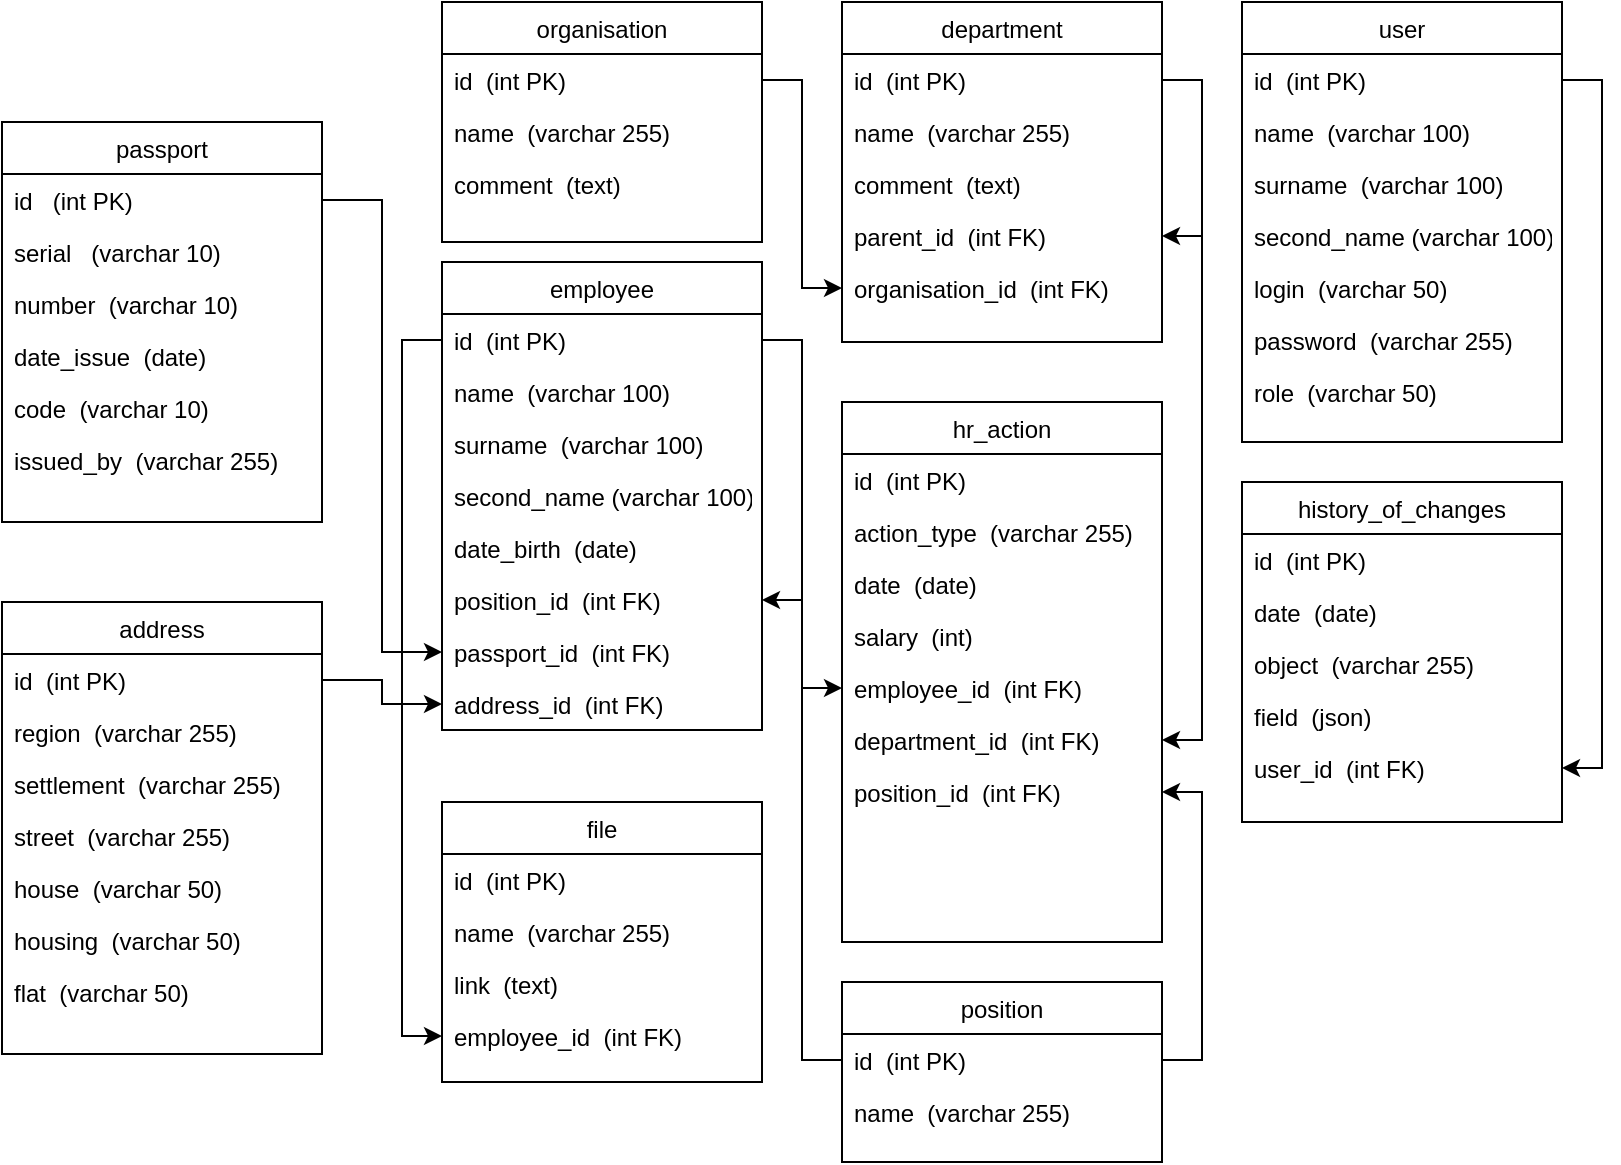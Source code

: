 <mxfile version="24.7.17">
  <diagram id="C5RBs43oDa-KdzZeNtuy" name="Page-1">
    <mxGraphModel dx="1434" dy="844" grid="1" gridSize="10" guides="1" tooltips="1" connect="1" arrows="1" fold="1" page="1" pageScale="1" pageWidth="827" pageHeight="1169" math="0" shadow="0">
      <root>
        <mxCell id="WIyWlLk6GJQsqaUBKTNV-0" />
        <mxCell id="WIyWlLk6GJQsqaUBKTNV-1" parent="WIyWlLk6GJQsqaUBKTNV-0" />
        <mxCell id="zkfFHV4jXpPFQw0GAbJ--17" value="organisation" style="swimlane;fontStyle=0;align=center;verticalAlign=top;childLayout=stackLayout;horizontal=1;startSize=26;horizontalStack=0;resizeParent=1;resizeLast=0;collapsible=1;marginBottom=0;rounded=0;shadow=0;strokeWidth=1;" parent="WIyWlLk6GJQsqaUBKTNV-1" vertex="1">
          <mxGeometry x="280" y="80" width="160" height="120" as="geometry">
            <mxRectangle x="550" y="140" width="160" height="26" as="alternateBounds" />
          </mxGeometry>
        </mxCell>
        <mxCell id="zkfFHV4jXpPFQw0GAbJ--18" value="id  (int PK)" style="text;align=left;verticalAlign=top;spacingLeft=4;spacingRight=4;overflow=hidden;rotatable=0;points=[[0,0.5],[1,0.5]];portConstraint=eastwest;" parent="zkfFHV4jXpPFQw0GAbJ--17" vertex="1">
          <mxGeometry y="26" width="160" height="26" as="geometry" />
        </mxCell>
        <mxCell id="zkfFHV4jXpPFQw0GAbJ--19" value="name  (varchar 255)" style="text;align=left;verticalAlign=top;spacingLeft=4;spacingRight=4;overflow=hidden;rotatable=0;points=[[0,0.5],[1,0.5]];portConstraint=eastwest;rounded=0;shadow=0;html=0;" parent="zkfFHV4jXpPFQw0GAbJ--17" vertex="1">
          <mxGeometry y="52" width="160" height="26" as="geometry" />
        </mxCell>
        <mxCell id="zkfFHV4jXpPFQw0GAbJ--20" value="comment  (text)" style="text;align=left;verticalAlign=top;spacingLeft=4;spacingRight=4;overflow=hidden;rotatable=0;points=[[0,0.5],[1,0.5]];portConstraint=eastwest;rounded=0;shadow=0;html=0;" parent="zkfFHV4jXpPFQw0GAbJ--17" vertex="1">
          <mxGeometry y="78" width="160" height="26" as="geometry" />
        </mxCell>
        <mxCell id="YECoqb0zswU3pzLEYnco-3" value="department" style="swimlane;fontStyle=0;align=center;verticalAlign=top;childLayout=stackLayout;horizontal=1;startSize=26;horizontalStack=0;resizeParent=1;resizeLast=0;collapsible=1;marginBottom=0;rounded=0;shadow=0;strokeWidth=1;" parent="WIyWlLk6GJQsqaUBKTNV-1" vertex="1">
          <mxGeometry x="480" y="80" width="160" height="170" as="geometry">
            <mxRectangle x="550" y="140" width="160" height="26" as="alternateBounds" />
          </mxGeometry>
        </mxCell>
        <mxCell id="Ccd_4ay49C1qQ5F7txYR-0" style="edgeStyle=orthogonalEdgeStyle;rounded=0;orthogonalLoop=1;jettySize=auto;html=1;exitX=1;exitY=0.5;exitDx=0;exitDy=0;" parent="YECoqb0zswU3pzLEYnco-3" source="YECoqb0zswU3pzLEYnco-4" target="YECoqb0zswU3pzLEYnco-7" edge="1">
          <mxGeometry relative="1" as="geometry" />
        </mxCell>
        <mxCell id="YECoqb0zswU3pzLEYnco-4" value="id  (int PK)" style="text;align=left;verticalAlign=top;spacingLeft=4;spacingRight=4;overflow=hidden;rotatable=0;points=[[0,0.5],[1,0.5]];portConstraint=eastwest;" parent="YECoqb0zswU3pzLEYnco-3" vertex="1">
          <mxGeometry y="26" width="160" height="26" as="geometry" />
        </mxCell>
        <mxCell id="YECoqb0zswU3pzLEYnco-6" value="name  (varchar 255)" style="text;align=left;verticalAlign=top;spacingLeft=4;spacingRight=4;overflow=hidden;rotatable=0;points=[[0,0.5],[1,0.5]];portConstraint=eastwest;rounded=0;shadow=0;html=0;" parent="YECoqb0zswU3pzLEYnco-3" vertex="1">
          <mxGeometry y="52" width="160" height="26" as="geometry" />
        </mxCell>
        <mxCell id="YECoqb0zswU3pzLEYnco-8" value="comment  (text)" style="text;align=left;verticalAlign=top;spacingLeft=4;spacingRight=4;overflow=hidden;rotatable=0;points=[[0,0.5],[1,0.5]];portConstraint=eastwest;rounded=0;shadow=0;html=0;" parent="YECoqb0zswU3pzLEYnco-3" vertex="1">
          <mxGeometry y="78" width="160" height="26" as="geometry" />
        </mxCell>
        <mxCell id="YECoqb0zswU3pzLEYnco-7" value="parent_id  (int FK)" style="text;align=left;verticalAlign=top;spacingLeft=4;spacingRight=4;overflow=hidden;rotatable=0;points=[[0,0.5],[1,0.5]];portConstraint=eastwest;rounded=0;shadow=0;html=0;" parent="YECoqb0zswU3pzLEYnco-3" vertex="1">
          <mxGeometry y="104" width="160" height="26" as="geometry" />
        </mxCell>
        <mxCell id="YECoqb0zswU3pzLEYnco-5" value="organisation_id  (int FK)" style="text;align=left;verticalAlign=top;spacingLeft=4;spacingRight=4;overflow=hidden;rotatable=0;points=[[0,0.5],[1,0.5]];portConstraint=eastwest;rounded=0;shadow=0;html=0;" parent="YECoqb0zswU3pzLEYnco-3" vertex="1">
          <mxGeometry y="130" width="160" height="26" as="geometry" />
        </mxCell>
        <mxCell id="YECoqb0zswU3pzLEYnco-12" value="position" style="swimlane;fontStyle=0;align=center;verticalAlign=top;childLayout=stackLayout;horizontal=1;startSize=26;horizontalStack=0;resizeParent=1;resizeLast=0;collapsible=1;marginBottom=0;rounded=0;shadow=0;strokeWidth=1;" parent="WIyWlLk6GJQsqaUBKTNV-1" vertex="1">
          <mxGeometry x="480" y="570" width="160" height="90" as="geometry">
            <mxRectangle x="550" y="140" width="160" height="26" as="alternateBounds" />
          </mxGeometry>
        </mxCell>
        <mxCell id="YECoqb0zswU3pzLEYnco-13" value="id  (int PK)" style="text;align=left;verticalAlign=top;spacingLeft=4;spacingRight=4;overflow=hidden;rotatable=0;points=[[0,0.5],[1,0.5]];portConstraint=eastwest;" parent="YECoqb0zswU3pzLEYnco-12" vertex="1">
          <mxGeometry y="26" width="160" height="26" as="geometry" />
        </mxCell>
        <mxCell id="YECoqb0zswU3pzLEYnco-14" value="name  (varchar 255)" style="text;align=left;verticalAlign=top;spacingLeft=4;spacingRight=4;overflow=hidden;rotatable=0;points=[[0,0.5],[1,0.5]];portConstraint=eastwest;rounded=0;shadow=0;html=0;" parent="YECoqb0zswU3pzLEYnco-12" vertex="1">
          <mxGeometry y="52" width="160" height="26" as="geometry" />
        </mxCell>
        <mxCell id="YECoqb0zswU3pzLEYnco-21" value="employee" style="swimlane;fontStyle=0;align=center;verticalAlign=top;childLayout=stackLayout;horizontal=1;startSize=26;horizontalStack=0;resizeParent=1;resizeLast=0;collapsible=1;marginBottom=0;rounded=0;shadow=0;strokeWidth=1;" parent="WIyWlLk6GJQsqaUBKTNV-1" vertex="1">
          <mxGeometry x="280" y="210" width="160" height="234" as="geometry">
            <mxRectangle x="550" y="140" width="160" height="26" as="alternateBounds" />
          </mxGeometry>
        </mxCell>
        <mxCell id="YECoqb0zswU3pzLEYnco-22" value="id  (int PK)" style="text;align=left;verticalAlign=top;spacingLeft=4;spacingRight=4;overflow=hidden;rotatable=0;points=[[0,0.5],[1,0.5]];portConstraint=eastwest;" parent="YECoqb0zswU3pzLEYnco-21" vertex="1">
          <mxGeometry y="26" width="160" height="26" as="geometry" />
        </mxCell>
        <mxCell id="YECoqb0zswU3pzLEYnco-24" value="name  (varchar 100)" style="text;align=left;verticalAlign=top;spacingLeft=4;spacingRight=4;overflow=hidden;rotatable=0;points=[[0,0.5],[1,0.5]];portConstraint=eastwest;rounded=0;shadow=0;html=0;" parent="YECoqb0zswU3pzLEYnco-21" vertex="1">
          <mxGeometry y="52" width="160" height="26" as="geometry" />
        </mxCell>
        <mxCell id="YECoqb0zswU3pzLEYnco-23" value="surname  (varchar 100)" style="text;align=left;verticalAlign=top;spacingLeft=4;spacingRight=4;overflow=hidden;rotatable=0;points=[[0,0.5],[1,0.5]];portConstraint=eastwest;rounded=0;shadow=0;html=0;" parent="YECoqb0zswU3pzLEYnco-21" vertex="1">
          <mxGeometry y="78" width="160" height="26" as="geometry" />
        </mxCell>
        <mxCell id="YECoqb0zswU3pzLEYnco-25" value="second_name (varchar 100)" style="text;align=left;verticalAlign=top;spacingLeft=4;spacingRight=4;overflow=hidden;rotatable=0;points=[[0,0.5],[1,0.5]];portConstraint=eastwest;rounded=0;shadow=0;html=0;" parent="YECoqb0zswU3pzLEYnco-21" vertex="1">
          <mxGeometry y="104" width="160" height="26" as="geometry" />
        </mxCell>
        <mxCell id="YECoqb0zswU3pzLEYnco-81" value="date_birth  (date)" style="text;align=left;verticalAlign=top;spacingLeft=4;spacingRight=4;overflow=hidden;rotatable=0;points=[[0,0.5],[1,0.5]];portConstraint=eastwest;rounded=0;shadow=0;html=0;" parent="YECoqb0zswU3pzLEYnco-21" vertex="1">
          <mxGeometry y="130" width="160" height="26" as="geometry" />
        </mxCell>
        <mxCell id="YECoqb0zswU3pzLEYnco-86" value="position_id  (int FK)" style="text;align=left;verticalAlign=top;spacingLeft=4;spacingRight=4;overflow=hidden;rotatable=0;points=[[0,0.5],[1,0.5]];portConstraint=eastwest;rounded=0;shadow=0;html=0;" parent="YECoqb0zswU3pzLEYnco-21" vertex="1">
          <mxGeometry y="156" width="160" height="26" as="geometry" />
        </mxCell>
        <mxCell id="OBeso2ow15VDSVnl9KsU-0" value="passport_id  (int FK)" style="text;align=left;verticalAlign=top;spacingLeft=4;spacingRight=4;overflow=hidden;rotatable=0;points=[[0,0.5],[1,0.5]];portConstraint=eastwest;rounded=0;shadow=0;html=0;" vertex="1" parent="YECoqb0zswU3pzLEYnco-21">
          <mxGeometry y="182" width="160" height="26" as="geometry" />
        </mxCell>
        <mxCell id="OBeso2ow15VDSVnl9KsU-1" value="address_id  (int FK)" style="text;align=left;verticalAlign=top;spacingLeft=4;spacingRight=4;overflow=hidden;rotatable=0;points=[[0,0.5],[1,0.5]];portConstraint=eastwest;rounded=0;shadow=0;html=0;" vertex="1" parent="YECoqb0zswU3pzLEYnco-21">
          <mxGeometry y="208" width="160" height="26" as="geometry" />
        </mxCell>
        <mxCell id="YECoqb0zswU3pzLEYnco-39" value="file" style="swimlane;fontStyle=0;align=center;verticalAlign=top;childLayout=stackLayout;horizontal=1;startSize=26;horizontalStack=0;resizeParent=1;resizeLast=0;collapsible=1;marginBottom=0;rounded=0;shadow=0;strokeWidth=1;" parent="WIyWlLk6GJQsqaUBKTNV-1" vertex="1">
          <mxGeometry x="280" y="480" width="160" height="140" as="geometry">
            <mxRectangle x="550" y="140" width="160" height="26" as="alternateBounds" />
          </mxGeometry>
        </mxCell>
        <mxCell id="YECoqb0zswU3pzLEYnco-40" value="id  (int PK)" style="text;align=left;verticalAlign=top;spacingLeft=4;spacingRight=4;overflow=hidden;rotatable=0;points=[[0,0.5],[1,0.5]];portConstraint=eastwest;" parent="YECoqb0zswU3pzLEYnco-39" vertex="1">
          <mxGeometry y="26" width="160" height="26" as="geometry" />
        </mxCell>
        <mxCell id="YECoqb0zswU3pzLEYnco-41" value="name  (varchar 255)" style="text;align=left;verticalAlign=top;spacingLeft=4;spacingRight=4;overflow=hidden;rotatable=0;points=[[0,0.5],[1,0.5]];portConstraint=eastwest;rounded=0;shadow=0;html=0;" parent="YECoqb0zswU3pzLEYnco-39" vertex="1">
          <mxGeometry y="52" width="160" height="26" as="geometry" />
        </mxCell>
        <mxCell id="YECoqb0zswU3pzLEYnco-42" value="link  (text)" style="text;align=left;verticalAlign=top;spacingLeft=4;spacingRight=4;overflow=hidden;rotatable=0;points=[[0,0.5],[1,0.5]];portConstraint=eastwest;rounded=0;shadow=0;html=0;" parent="YECoqb0zswU3pzLEYnco-39" vertex="1">
          <mxGeometry y="78" width="160" height="26" as="geometry" />
        </mxCell>
        <mxCell id="VdQV2k-ucfRH0OK4bJZg-2" value="employee_id  (int FK)" style="text;align=left;verticalAlign=top;spacingLeft=4;spacingRight=4;overflow=hidden;rotatable=0;points=[[0,0.5],[1,0.5]];portConstraint=eastwest;rounded=0;shadow=0;html=0;" parent="YECoqb0zswU3pzLEYnco-39" vertex="1">
          <mxGeometry y="104" width="160" height="26" as="geometry" />
        </mxCell>
        <mxCell id="YECoqb0zswU3pzLEYnco-48" value="user" style="swimlane;fontStyle=0;align=center;verticalAlign=top;childLayout=stackLayout;horizontal=1;startSize=26;horizontalStack=0;resizeParent=1;resizeLast=0;collapsible=1;marginBottom=0;rounded=0;shadow=0;strokeWidth=1;" parent="WIyWlLk6GJQsqaUBKTNV-1" vertex="1">
          <mxGeometry x="680" y="80" width="160" height="220" as="geometry">
            <mxRectangle x="550" y="140" width="160" height="26" as="alternateBounds" />
          </mxGeometry>
        </mxCell>
        <mxCell id="YECoqb0zswU3pzLEYnco-49" value="id  (int PK)" style="text;align=left;verticalAlign=top;spacingLeft=4;spacingRight=4;overflow=hidden;rotatable=0;points=[[0,0.5],[1,0.5]];portConstraint=eastwest;" parent="YECoqb0zswU3pzLEYnco-48" vertex="1">
          <mxGeometry y="26" width="160" height="26" as="geometry" />
        </mxCell>
        <mxCell id="YECoqb0zswU3pzLEYnco-50" value="name  (varchar 100)" style="text;align=left;verticalAlign=top;spacingLeft=4;spacingRight=4;overflow=hidden;rotatable=0;points=[[0,0.5],[1,0.5]];portConstraint=eastwest;rounded=0;shadow=0;html=0;" parent="YECoqb0zswU3pzLEYnco-48" vertex="1">
          <mxGeometry y="52" width="160" height="26" as="geometry" />
        </mxCell>
        <mxCell id="3ly6tm5_DrOSzDCyUDJb-0" value="surname  (varchar 100)" style="text;align=left;verticalAlign=top;spacingLeft=4;spacingRight=4;overflow=hidden;rotatable=0;points=[[0,0.5],[1,0.5]];portConstraint=eastwest;rounded=0;shadow=0;html=0;" parent="YECoqb0zswU3pzLEYnco-48" vertex="1">
          <mxGeometry y="78" width="160" height="26" as="geometry" />
        </mxCell>
        <mxCell id="3ly6tm5_DrOSzDCyUDJb-1" value="second_name (varchar 100)" style="text;align=left;verticalAlign=top;spacingLeft=4;spacingRight=4;overflow=hidden;rotatable=0;points=[[0,0.5],[1,0.5]];portConstraint=eastwest;rounded=0;shadow=0;html=0;" parent="YECoqb0zswU3pzLEYnco-48" vertex="1">
          <mxGeometry y="104" width="160" height="26" as="geometry" />
        </mxCell>
        <mxCell id="YECoqb0zswU3pzLEYnco-63" value="login  (varchar 50)" style="text;align=left;verticalAlign=top;spacingLeft=4;spacingRight=4;overflow=hidden;rotatable=0;points=[[0,0.5],[1,0.5]];portConstraint=eastwest;rounded=0;shadow=0;html=0;" parent="YECoqb0zswU3pzLEYnco-48" vertex="1">
          <mxGeometry y="130" width="160" height="26" as="geometry" />
        </mxCell>
        <mxCell id="YECoqb0zswU3pzLEYnco-53" value="password  (varchar 255)" style="text;align=left;verticalAlign=top;spacingLeft=4;spacingRight=4;overflow=hidden;rotatable=0;points=[[0,0.5],[1,0.5]];portConstraint=eastwest;rounded=0;shadow=0;html=0;" parent="YECoqb0zswU3pzLEYnco-48" vertex="1">
          <mxGeometry y="156" width="160" height="26" as="geometry" />
        </mxCell>
        <mxCell id="VdQV2k-ucfRH0OK4bJZg-5" value="role  (varchar 50)" style="text;align=left;verticalAlign=top;spacingLeft=4;spacingRight=4;overflow=hidden;rotatable=0;points=[[0,0.5],[1,0.5]];portConstraint=eastwest;rounded=0;shadow=0;html=0;" parent="YECoqb0zswU3pzLEYnco-48" vertex="1">
          <mxGeometry y="182" width="160" height="26" as="geometry" />
        </mxCell>
        <mxCell id="YECoqb0zswU3pzLEYnco-70" value="passport" style="swimlane;fontStyle=0;align=center;verticalAlign=top;childLayout=stackLayout;horizontal=1;startSize=26;horizontalStack=0;resizeParent=1;resizeLast=0;collapsible=1;marginBottom=0;rounded=0;shadow=0;strokeWidth=1;" parent="WIyWlLk6GJQsqaUBKTNV-1" vertex="1">
          <mxGeometry x="60" y="140" width="160" height="200" as="geometry">
            <mxRectangle x="550" y="140" width="160" height="26" as="alternateBounds" />
          </mxGeometry>
        </mxCell>
        <mxCell id="YECoqb0zswU3pzLEYnco-71" value="id   (int PK)" style="text;align=left;verticalAlign=top;spacingLeft=4;spacingRight=4;overflow=hidden;rotatable=0;points=[[0,0.5],[1,0.5]];portConstraint=eastwest;" parent="YECoqb0zswU3pzLEYnco-70" vertex="1">
          <mxGeometry y="26" width="160" height="26" as="geometry" />
        </mxCell>
        <mxCell id="YECoqb0zswU3pzLEYnco-59" value="serial   (varchar 10)" style="text;align=left;verticalAlign=top;spacingLeft=4;spacingRight=4;overflow=hidden;rotatable=0;points=[[0,0.5],[1,0.5]];portConstraint=eastwest;rounded=0;shadow=0;html=0;" parent="YECoqb0zswU3pzLEYnco-70" vertex="1">
          <mxGeometry y="52" width="160" height="26" as="geometry" />
        </mxCell>
        <mxCell id="YECoqb0zswU3pzLEYnco-62" value="number  (varchar 10)" style="text;align=left;verticalAlign=top;spacingLeft=4;spacingRight=4;overflow=hidden;rotatable=0;points=[[0,0.5],[1,0.5]];portConstraint=eastwest;rounded=0;shadow=0;html=0;" parent="YECoqb0zswU3pzLEYnco-70" vertex="1">
          <mxGeometry y="78" width="160" height="26" as="geometry" />
        </mxCell>
        <mxCell id="YECoqb0zswU3pzLEYnco-61" value="date_issue  (date)" style="text;align=left;verticalAlign=top;spacingLeft=4;spacingRight=4;overflow=hidden;rotatable=0;points=[[0,0.5],[1,0.5]];portConstraint=eastwest;rounded=0;shadow=0;html=0;" parent="YECoqb0zswU3pzLEYnco-70" vertex="1">
          <mxGeometry y="104" width="160" height="26" as="geometry" />
        </mxCell>
        <mxCell id="YECoqb0zswU3pzLEYnco-60" value="code  (varchar 10)" style="text;align=left;verticalAlign=top;spacingLeft=4;spacingRight=4;overflow=hidden;rotatable=0;points=[[0,0.5],[1,0.5]];portConstraint=eastwest;rounded=0;shadow=0;html=0;" parent="YECoqb0zswU3pzLEYnco-70" vertex="1">
          <mxGeometry y="130" width="160" height="26" as="geometry" />
        </mxCell>
        <mxCell id="YECoqb0zswU3pzLEYnco-58" value="issued_by  (varchar 255)" style="text;align=left;verticalAlign=top;spacingLeft=4;spacingRight=4;overflow=hidden;rotatable=0;points=[[0,0.5],[1,0.5]];portConstraint=eastwest;rounded=0;shadow=0;html=0;" parent="YECoqb0zswU3pzLEYnco-70" vertex="1">
          <mxGeometry y="156" width="160" height="26" as="geometry" />
        </mxCell>
        <mxCell id="YECoqb0zswU3pzLEYnco-75" value="address" style="swimlane;fontStyle=0;align=center;verticalAlign=top;childLayout=stackLayout;horizontal=1;startSize=26;horizontalStack=0;resizeParent=1;resizeLast=0;collapsible=1;marginBottom=0;rounded=0;shadow=0;strokeWidth=1;" parent="WIyWlLk6GJQsqaUBKTNV-1" vertex="1">
          <mxGeometry x="60" y="380" width="160" height="226" as="geometry">
            <mxRectangle x="550" y="140" width="160" height="26" as="alternateBounds" />
          </mxGeometry>
        </mxCell>
        <mxCell id="YECoqb0zswU3pzLEYnco-76" value="id  (int PK)" style="text;align=left;verticalAlign=top;spacingLeft=4;spacingRight=4;overflow=hidden;rotatable=0;points=[[0,0.5],[1,0.5]];portConstraint=eastwest;" parent="YECoqb0zswU3pzLEYnco-75" vertex="1">
          <mxGeometry y="26" width="160" height="26" as="geometry" />
        </mxCell>
        <mxCell id="YECoqb0zswU3pzLEYnco-64" value="region  (varchar 255)" style="text;align=left;verticalAlign=top;spacingLeft=4;spacingRight=4;overflow=hidden;rotatable=0;points=[[0,0.5],[1,0.5]];portConstraint=eastwest;rounded=0;shadow=0;html=0;" parent="YECoqb0zswU3pzLEYnco-75" vertex="1">
          <mxGeometry y="52" width="160" height="26" as="geometry" />
        </mxCell>
        <mxCell id="YECoqb0zswU3pzLEYnco-67" value="settlement  (varchar 255)" style="text;align=left;verticalAlign=top;spacingLeft=4;spacingRight=4;overflow=hidden;rotatable=0;points=[[0,0.5],[1,0.5]];portConstraint=eastwest;rounded=0;shadow=0;html=0;" parent="YECoqb0zswU3pzLEYnco-75" vertex="1">
          <mxGeometry y="78" width="160" height="26" as="geometry" />
        </mxCell>
        <mxCell id="YECoqb0zswU3pzLEYnco-68" value="street  (varchar 255)" style="text;align=left;verticalAlign=top;spacingLeft=4;spacingRight=4;overflow=hidden;rotatable=0;points=[[0,0.5],[1,0.5]];portConstraint=eastwest;rounded=0;shadow=0;html=0;" parent="YECoqb0zswU3pzLEYnco-75" vertex="1">
          <mxGeometry y="104" width="160" height="26" as="geometry" />
        </mxCell>
        <mxCell id="YECoqb0zswU3pzLEYnco-66" value="house  (varchar 50)" style="text;align=left;verticalAlign=top;spacingLeft=4;spacingRight=4;overflow=hidden;rotatable=0;points=[[0,0.5],[1,0.5]];portConstraint=eastwest;rounded=0;shadow=0;html=0;" parent="YECoqb0zswU3pzLEYnco-75" vertex="1">
          <mxGeometry y="130" width="160" height="26" as="geometry" />
        </mxCell>
        <mxCell id="YECoqb0zswU3pzLEYnco-65" value="housing  (varchar 50)" style="text;align=left;verticalAlign=top;spacingLeft=4;spacingRight=4;overflow=hidden;rotatable=0;points=[[0,0.5],[1,0.5]];portConstraint=eastwest;rounded=0;shadow=0;html=0;" parent="YECoqb0zswU3pzLEYnco-75" vertex="1">
          <mxGeometry y="156" width="160" height="26" as="geometry" />
        </mxCell>
        <mxCell id="YECoqb0zswU3pzLEYnco-57" value="flat  (varchar 50)" style="text;align=left;verticalAlign=top;spacingLeft=4;spacingRight=4;overflow=hidden;rotatable=0;points=[[0,0.5],[1,0.5]];portConstraint=eastwest;rounded=0;shadow=0;html=0;" parent="YECoqb0zswU3pzLEYnco-75" vertex="1">
          <mxGeometry y="182" width="160" height="26" as="geometry" />
        </mxCell>
        <mxCell id="Ccd_4ay49C1qQ5F7txYR-1" value="history_of_changes" style="swimlane;fontStyle=0;align=center;verticalAlign=top;childLayout=stackLayout;horizontal=1;startSize=26;horizontalStack=0;resizeParent=1;resizeLast=0;collapsible=1;marginBottom=0;rounded=0;shadow=0;strokeWidth=1;" parent="WIyWlLk6GJQsqaUBKTNV-1" vertex="1">
          <mxGeometry x="680" y="320" width="160" height="170" as="geometry">
            <mxRectangle x="550" y="140" width="160" height="26" as="alternateBounds" />
          </mxGeometry>
        </mxCell>
        <mxCell id="Ccd_4ay49C1qQ5F7txYR-2" value="id  (int PK)" style="text;align=left;verticalAlign=top;spacingLeft=4;spacingRight=4;overflow=hidden;rotatable=0;points=[[0,0.5],[1,0.5]];portConstraint=eastwest;" parent="Ccd_4ay49C1qQ5F7txYR-1" vertex="1">
          <mxGeometry y="26" width="160" height="26" as="geometry" />
        </mxCell>
        <mxCell id="Ccd_4ay49C1qQ5F7txYR-3" value="date  (date)" style="text;align=left;verticalAlign=top;spacingLeft=4;spacingRight=4;overflow=hidden;rotatable=0;points=[[0,0.5],[1,0.5]];portConstraint=eastwest;rounded=0;shadow=0;html=0;" parent="Ccd_4ay49C1qQ5F7txYR-1" vertex="1">
          <mxGeometry y="52" width="160" height="26" as="geometry" />
        </mxCell>
        <mxCell id="Ccd_4ay49C1qQ5F7txYR-6" value="object  (varchar 255)" style="text;align=left;verticalAlign=top;spacingLeft=4;spacingRight=4;overflow=hidden;rotatable=0;points=[[0,0.5],[1,0.5]];portConstraint=eastwest;rounded=0;shadow=0;html=0;" parent="Ccd_4ay49C1qQ5F7txYR-1" vertex="1">
          <mxGeometry y="78" width="160" height="26" as="geometry" />
        </mxCell>
        <mxCell id="Ccd_4ay49C1qQ5F7txYR-7" value="field  (json)" style="text;align=left;verticalAlign=top;spacingLeft=4;spacingRight=4;overflow=hidden;rotatable=0;points=[[0,0.5],[1,0.5]];portConstraint=eastwest;rounded=0;shadow=0;html=0;" parent="Ccd_4ay49C1qQ5F7txYR-1" vertex="1">
          <mxGeometry y="104" width="160" height="26" as="geometry" />
        </mxCell>
        <mxCell id="3ly6tm5_DrOSzDCyUDJb-2" value="user_id  (int FK)" style="text;align=left;verticalAlign=top;spacingLeft=4;spacingRight=4;overflow=hidden;rotatable=0;points=[[0,0.5],[1,0.5]];portConstraint=eastwest;rounded=0;shadow=0;html=0;" parent="Ccd_4ay49C1qQ5F7txYR-1" vertex="1">
          <mxGeometry y="130" width="160" height="26" as="geometry" />
        </mxCell>
        <mxCell id="Ccd_4ay49C1qQ5F7txYR-10" value="hr_action" style="swimlane;fontStyle=0;align=center;verticalAlign=top;childLayout=stackLayout;horizontal=1;startSize=26;horizontalStack=0;resizeParent=1;resizeLast=0;collapsible=1;marginBottom=0;rounded=0;shadow=0;strokeWidth=1;" parent="WIyWlLk6GJQsqaUBKTNV-1" vertex="1">
          <mxGeometry x="480" y="280" width="160" height="270" as="geometry">
            <mxRectangle x="550" y="140" width="160" height="26" as="alternateBounds" />
          </mxGeometry>
        </mxCell>
        <mxCell id="Ccd_4ay49C1qQ5F7txYR-11" value="id  (int PK)" style="text;align=left;verticalAlign=top;spacingLeft=4;spacingRight=4;overflow=hidden;rotatable=0;points=[[0,0.5],[1,0.5]];portConstraint=eastwest;" parent="Ccd_4ay49C1qQ5F7txYR-10" vertex="1">
          <mxGeometry y="26" width="160" height="26" as="geometry" />
        </mxCell>
        <mxCell id="Ccd_4ay49C1qQ5F7txYR-12" value="action_type  (varchar 255)" style="text;align=left;verticalAlign=top;spacingLeft=4;spacingRight=4;overflow=hidden;rotatable=0;points=[[0,0.5],[1,0.5]];portConstraint=eastwest;rounded=0;shadow=0;html=0;" parent="Ccd_4ay49C1qQ5F7txYR-10" vertex="1">
          <mxGeometry y="52" width="160" height="26" as="geometry" />
        </mxCell>
        <mxCell id="Ccd_4ay49C1qQ5F7txYR-16" value="date  (date)" style="text;align=left;verticalAlign=top;spacingLeft=4;spacingRight=4;overflow=hidden;rotatable=0;points=[[0,0.5],[1,0.5]];portConstraint=eastwest;rounded=0;shadow=0;html=0;" parent="Ccd_4ay49C1qQ5F7txYR-10" vertex="1">
          <mxGeometry y="78" width="160" height="26" as="geometry" />
        </mxCell>
        <mxCell id="VdQV2k-ucfRH0OK4bJZg-6" value="salary  (int)" style="text;align=left;verticalAlign=top;spacingLeft=4;spacingRight=4;overflow=hidden;rotatable=0;points=[[0,0.5],[1,0.5]];portConstraint=eastwest;rounded=0;shadow=0;html=0;" parent="Ccd_4ay49C1qQ5F7txYR-10" vertex="1">
          <mxGeometry y="104" width="160" height="26" as="geometry" />
        </mxCell>
        <mxCell id="Ccd_4ay49C1qQ5F7txYR-13" value="employee_id  (int FK)" style="text;align=left;verticalAlign=top;spacingLeft=4;spacingRight=4;overflow=hidden;rotatable=0;points=[[0,0.5],[1,0.5]];portConstraint=eastwest;rounded=0;shadow=0;html=0;" parent="Ccd_4ay49C1qQ5F7txYR-10" vertex="1">
          <mxGeometry y="130" width="160" height="26" as="geometry" />
        </mxCell>
        <mxCell id="Ccd_4ay49C1qQ5F7txYR-14" value="department_id  (int FK)" style="text;align=left;verticalAlign=top;spacingLeft=4;spacingRight=4;overflow=hidden;rotatable=0;points=[[0,0.5],[1,0.5]];portConstraint=eastwest;rounded=0;shadow=0;html=0;" parent="Ccd_4ay49C1qQ5F7txYR-10" vertex="1">
          <mxGeometry y="156" width="160" height="26" as="geometry" />
        </mxCell>
        <mxCell id="Ccd_4ay49C1qQ5F7txYR-15" value="position_id  (int FK)" style="text;align=left;verticalAlign=top;spacingLeft=4;spacingRight=4;overflow=hidden;rotatable=0;points=[[0,0.5],[1,0.5]];portConstraint=eastwest;rounded=0;shadow=0;html=0;" parent="Ccd_4ay49C1qQ5F7txYR-10" vertex="1">
          <mxGeometry y="182" width="160" height="26" as="geometry" />
        </mxCell>
        <mxCell id="Ccd_4ay49C1qQ5F7txYR-17" style="edgeStyle=orthogonalEdgeStyle;rounded=0;orthogonalLoop=1;jettySize=auto;html=1;exitX=1;exitY=0.5;exitDx=0;exitDy=0;entryX=0;entryY=0.5;entryDx=0;entryDy=0;" parent="WIyWlLk6GJQsqaUBKTNV-1" source="YECoqb0zswU3pzLEYnco-22" target="Ccd_4ay49C1qQ5F7txYR-13" edge="1">
          <mxGeometry relative="1" as="geometry" />
        </mxCell>
        <mxCell id="Ccd_4ay49C1qQ5F7txYR-21" style="edgeStyle=orthogonalEdgeStyle;rounded=0;orthogonalLoop=1;jettySize=auto;html=1;exitX=0;exitY=0.5;exitDx=0;exitDy=0;entryX=1;entryY=0.5;entryDx=0;entryDy=0;" parent="WIyWlLk6GJQsqaUBKTNV-1" source="YECoqb0zswU3pzLEYnco-13" target="YECoqb0zswU3pzLEYnco-86" edge="1">
          <mxGeometry relative="1" as="geometry" />
        </mxCell>
        <mxCell id="Ccd_4ay49C1qQ5F7txYR-22" style="edgeStyle=orthogonalEdgeStyle;rounded=0;orthogonalLoop=1;jettySize=auto;html=1;exitX=1;exitY=0.5;exitDx=0;exitDy=0;entryX=1;entryY=0.5;entryDx=0;entryDy=0;" parent="WIyWlLk6GJQsqaUBKTNV-1" source="YECoqb0zswU3pzLEYnco-4" target="Ccd_4ay49C1qQ5F7txYR-14" edge="1">
          <mxGeometry relative="1" as="geometry" />
        </mxCell>
        <mxCell id="yBgfsQ7FiFTpNFujGelX-0" style="edgeStyle=orthogonalEdgeStyle;rounded=0;orthogonalLoop=1;jettySize=auto;html=1;exitX=1;exitY=0.5;exitDx=0;exitDy=0;" parent="WIyWlLk6GJQsqaUBKTNV-1" source="zkfFHV4jXpPFQw0GAbJ--18" target="YECoqb0zswU3pzLEYnco-5" edge="1">
          <mxGeometry relative="1" as="geometry" />
        </mxCell>
        <mxCell id="3ly6tm5_DrOSzDCyUDJb-3" style="edgeStyle=orthogonalEdgeStyle;rounded=0;orthogonalLoop=1;jettySize=auto;html=1;exitX=1;exitY=0.5;exitDx=0;exitDy=0;entryX=1;entryY=0.5;entryDx=0;entryDy=0;" parent="WIyWlLk6GJQsqaUBKTNV-1" source="YECoqb0zswU3pzLEYnco-49" target="3ly6tm5_DrOSzDCyUDJb-2" edge="1">
          <mxGeometry relative="1" as="geometry" />
        </mxCell>
        <mxCell id="VdQV2k-ucfRH0OK4bJZg-8" style="edgeStyle=orthogonalEdgeStyle;rounded=0;orthogonalLoop=1;jettySize=auto;html=1;exitX=1;exitY=0.5;exitDx=0;exitDy=0;entryX=1;entryY=0.5;entryDx=0;entryDy=0;" parent="WIyWlLk6GJQsqaUBKTNV-1" source="YECoqb0zswU3pzLEYnco-13" target="Ccd_4ay49C1qQ5F7txYR-15" edge="1">
          <mxGeometry relative="1" as="geometry">
            <Array as="points">
              <mxPoint x="660" y="609" />
              <mxPoint x="660" y="475" />
            </Array>
          </mxGeometry>
        </mxCell>
        <mxCell id="uxjm18PRSuYofKHb2eOj-0" style="edgeStyle=orthogonalEdgeStyle;rounded=0;orthogonalLoop=1;jettySize=auto;html=1;exitX=0;exitY=0.5;exitDx=0;exitDy=0;entryX=0;entryY=0.5;entryDx=0;entryDy=0;" parent="WIyWlLk6GJQsqaUBKTNV-1" source="YECoqb0zswU3pzLEYnco-22" target="VdQV2k-ucfRH0OK4bJZg-2" edge="1">
          <mxGeometry relative="1" as="geometry" />
        </mxCell>
        <mxCell id="OBeso2ow15VDSVnl9KsU-2" style="edgeStyle=orthogonalEdgeStyle;rounded=0;orthogonalLoop=1;jettySize=auto;html=1;exitX=1;exitY=0.5;exitDx=0;exitDy=0;entryX=0;entryY=0.5;entryDx=0;entryDy=0;" edge="1" parent="WIyWlLk6GJQsqaUBKTNV-1" source="YECoqb0zswU3pzLEYnco-71" target="OBeso2ow15VDSVnl9KsU-0">
          <mxGeometry relative="1" as="geometry" />
        </mxCell>
        <mxCell id="OBeso2ow15VDSVnl9KsU-3" style="edgeStyle=orthogonalEdgeStyle;rounded=0;orthogonalLoop=1;jettySize=auto;html=1;exitX=1;exitY=0.5;exitDx=0;exitDy=0;entryX=0;entryY=0.5;entryDx=0;entryDy=0;" edge="1" parent="WIyWlLk6GJQsqaUBKTNV-1" source="YECoqb0zswU3pzLEYnco-76" target="OBeso2ow15VDSVnl9KsU-1">
          <mxGeometry relative="1" as="geometry" />
        </mxCell>
      </root>
    </mxGraphModel>
  </diagram>
</mxfile>
